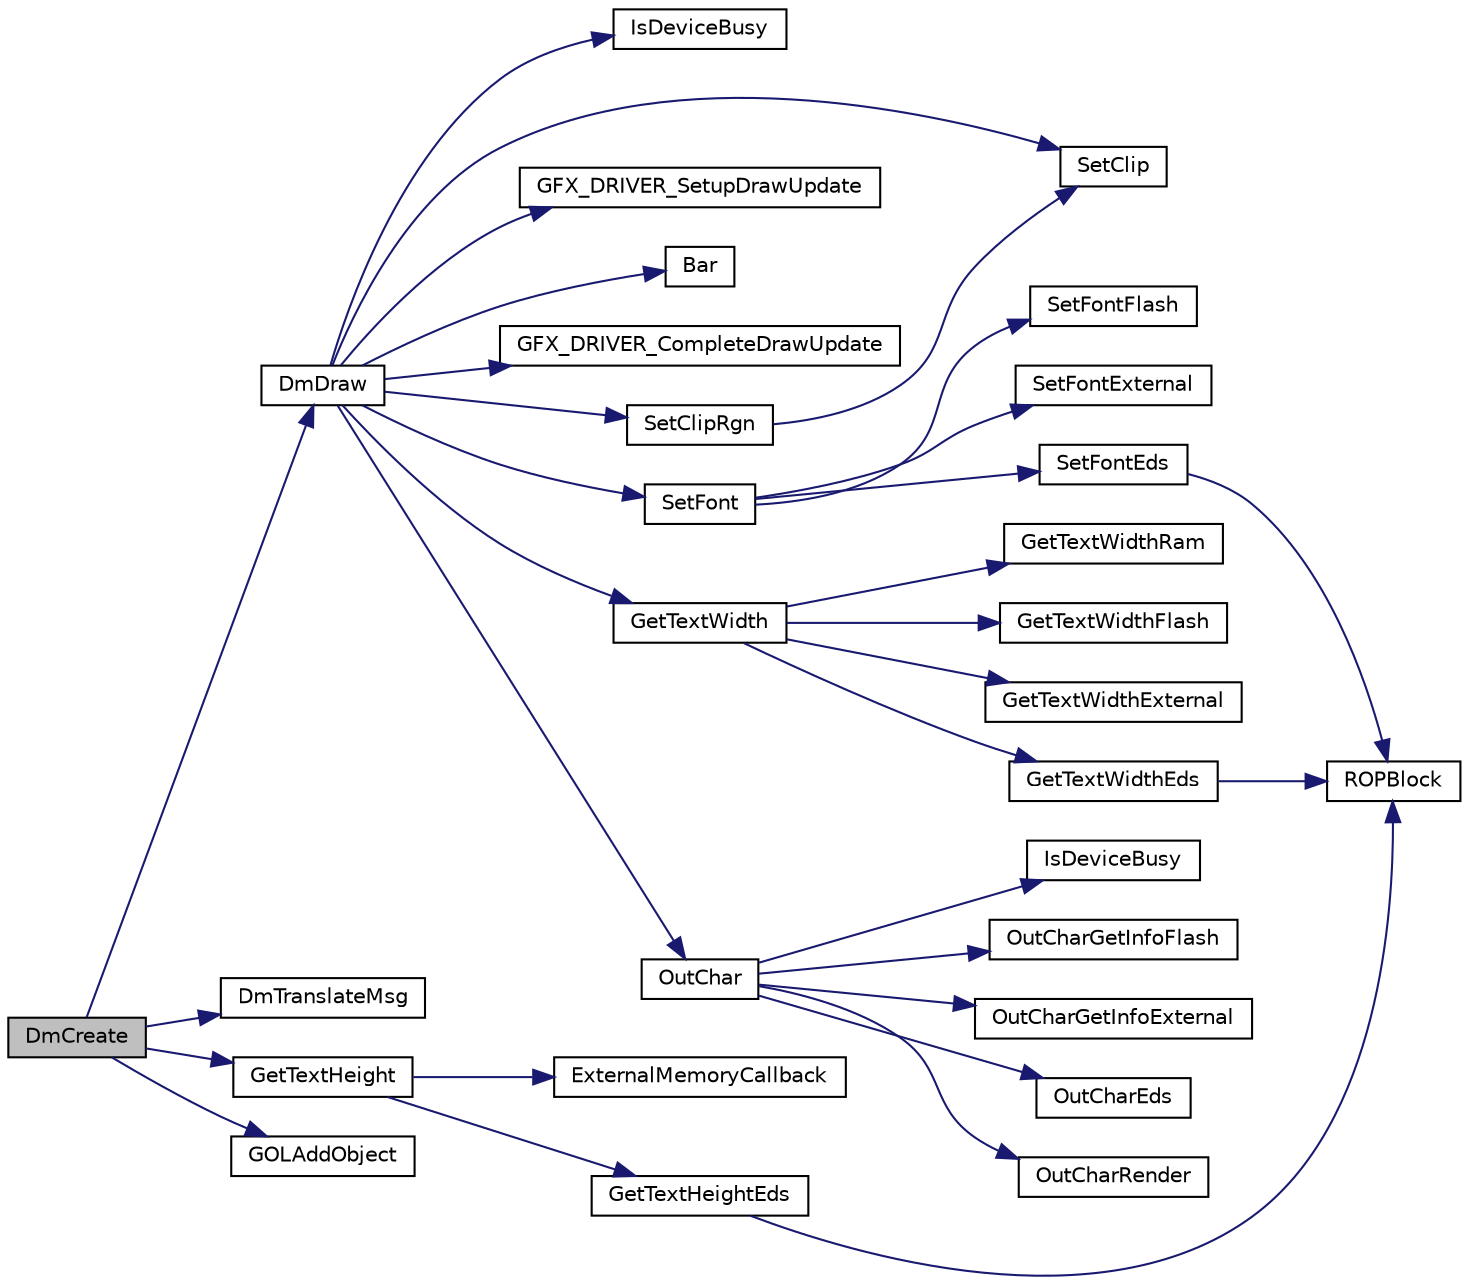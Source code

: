 digraph "DmCreate"
{
  edge [fontname="Helvetica",fontsize="10",labelfontname="Helvetica",labelfontsize="10"];
  node [fontname="Helvetica",fontsize="10",shape=record];
  rankdir="LR";
  Node1 [label="DmCreate",height=0.2,width=0.4,color="black", fillcolor="grey75", style="filled", fontcolor="black"];
  Node1 -> Node2 [color="midnightblue",fontsize="10",style="solid",fontname="Helvetica"];
  Node2 [label="DmDraw",height=0.2,width=0.4,color="black", fillcolor="white", style="filled",URL="$_digital_meter_8c.html#a2270225980edf29eb09aa3215e445c95"];
  Node2 -> Node3 [color="midnightblue",fontsize="10",style="solid",fontname="Helvetica"];
  Node3 [label="IsDeviceBusy",height=0.2,width=0.4,color="black", fillcolor="white", style="filled",URL="$drv_t_f_t001_8c.html#a0ff44afc8539dc2bfe7acc1fce987b5a"];
  Node2 -> Node4 [color="midnightblue",fontsize="10",style="solid",fontname="Helvetica"];
  Node4 [label="SetClip",height=0.2,width=0.4,color="black", fillcolor="white", style="filled",URL="$mchp_gfx_drv_8c.html#a0deff569455e2b978876f72085a6f467"];
  Node2 -> Node5 [color="midnightblue",fontsize="10",style="solid",fontname="Helvetica"];
  Node5 [label="GFX_DRIVER_SetupDrawUpdate",height=0.2,width=0.4,color="black", fillcolor="white", style="filled",URL="$_display_driver_8h.html#a5aedb9585841927714ec988d95b21971"];
  Node2 -> Node6 [color="midnightblue",fontsize="10",style="solid",fontname="Helvetica"];
  Node6 [label="Bar",height=0.2,width=0.4,color="black", fillcolor="white", style="filled",URL="$drv_t_f_t001_8c.html#a1127c70a0c39d3340abc25a4bd159c90"];
  Node2 -> Node7 [color="midnightblue",fontsize="10",style="solid",fontname="Helvetica"];
  Node7 [label="GFX_DRIVER_CompleteDrawUpdate",height=0.2,width=0.4,color="black", fillcolor="white", style="filled",URL="$_display_driver_8h.html#a561b13096a6795a7ae72408135f1f64a"];
  Node2 -> Node8 [color="midnightblue",fontsize="10",style="solid",fontname="Helvetica"];
  Node8 [label="SetClipRgn",height=0.2,width=0.4,color="black", fillcolor="white", style="filled",URL="$mchp_gfx_drv_8c.html#acaeb6c748e0548309c45660d7f0d5402"];
  Node8 -> Node4 [color="midnightblue",fontsize="10",style="solid",fontname="Helvetica"];
  Node2 -> Node9 [color="midnightblue",fontsize="10",style="solid",fontname="Helvetica"];
  Node9 [label="SetFont",height=0.2,width=0.4,color="black", fillcolor="white", style="filled",URL="$mchp_gfx_drv_8c.html#ac7545477aa730cd4411bf167e36be4d2"];
  Node9 -> Node10 [color="midnightblue",fontsize="10",style="solid",fontname="Helvetica"];
  Node10 [label="SetFontFlash",height=0.2,width=0.4,color="black", fillcolor="white", style="filled",URL="$_primitive_8h.html#a4230e4793e9071c57632635b13730196"];
  Node9 -> Node11 [color="midnightblue",fontsize="10",style="solid",fontname="Helvetica"];
  Node11 [label="SetFontExternal",height=0.2,width=0.4,color="black", fillcolor="white", style="filled",URL="$_primitive_8h.html#a52baa956ba4ac180550899f24a1e6fd2"];
  Node9 -> Node12 [color="midnightblue",fontsize="10",style="solid",fontname="Helvetica"];
  Node12 [label="SetFontEds",height=0.2,width=0.4,color="black", fillcolor="white", style="filled",URL="$mchp_gfx_drv_8c.html#adc6b3b26e646f3f49df4d4e48ee9801d"];
  Node12 -> Node13 [color="midnightblue",fontsize="10",style="solid",fontname="Helvetica"];
  Node13 [label="ROPBlock",height=0.2,width=0.4,color="black", fillcolor="white", style="filled",URL="$mchp_gfx_drv_8c.html#a0c6cf4c2bc9ef68c22b09f6ced12e887"];
  Node2 -> Node14 [color="midnightblue",fontsize="10",style="solid",fontname="Helvetica"];
  Node14 [label="GetTextWidth",height=0.2,width=0.4,color="black", fillcolor="white", style="filled",URL="$mchp_gfx_drv_8c.html#ada00f826fccf0d6eae990dfb2f76d3ca"];
  Node14 -> Node15 [color="midnightblue",fontsize="10",style="solid",fontname="Helvetica"];
  Node15 [label="GetTextWidthRam",height=0.2,width=0.4,color="black", fillcolor="white", style="filled",URL="$_primitive_8h.html#a62f1600b367ae296cdc25a65bc2ca0e4"];
  Node14 -> Node16 [color="midnightblue",fontsize="10",style="solid",fontname="Helvetica"];
  Node16 [label="GetTextWidthFlash",height=0.2,width=0.4,color="black", fillcolor="white", style="filled",URL="$_primitive_8h.html#a526e56458bffcda0278c6c6451292c5f"];
  Node14 -> Node17 [color="midnightblue",fontsize="10",style="solid",fontname="Helvetica"];
  Node17 [label="GetTextWidthExternal",height=0.2,width=0.4,color="black", fillcolor="white", style="filled",URL="$_primitive_8h.html#a63c9e43a06f0d8224419aec2f4befe3d"];
  Node14 -> Node18 [color="midnightblue",fontsize="10",style="solid",fontname="Helvetica"];
  Node18 [label="GetTextWidthEds",height=0.2,width=0.4,color="black", fillcolor="white", style="filled",URL="$mchp_gfx_drv_8c.html#aeb33147703305bd0c6a6e2b9cfd3aaad"];
  Node18 -> Node13 [color="midnightblue",fontsize="10",style="solid",fontname="Helvetica"];
  Node2 -> Node19 [color="midnightblue",fontsize="10",style="solid",fontname="Helvetica"];
  Node19 [label="OutChar",height=0.2,width=0.4,color="black", fillcolor="white", style="filled",URL="$mchp_gfx_drv_8c.html#a5adbf0eac23d2ee972890e1e45b0c42a"];
  Node19 -> Node20 [color="midnightblue",fontsize="10",style="solid",fontname="Helvetica"];
  Node20 [label="IsDeviceBusy",height=0.2,width=0.4,color="black", fillcolor="white", style="filled",URL="$mchp_gfx_drv_8c.html#a0ff44afc8539dc2bfe7acc1fce987b5a"];
  Node19 -> Node21 [color="midnightblue",fontsize="10",style="solid",fontname="Helvetica"];
  Node21 [label="OutCharGetInfoFlash",height=0.2,width=0.4,color="black", fillcolor="white", style="filled",URL="$_primitive_8h.html#ac1b01bb17399629db216f4f8807e50f0"];
  Node19 -> Node22 [color="midnightblue",fontsize="10",style="solid",fontname="Helvetica"];
  Node22 [label="OutCharGetInfoExternal",height=0.2,width=0.4,color="black", fillcolor="white", style="filled",URL="$_primitive_8h.html#a4938db1aa7d4d19e44522eaeb3c427cc"];
  Node19 -> Node23 [color="midnightblue",fontsize="10",style="solid",fontname="Helvetica"];
  Node23 [label="OutCharEds",height=0.2,width=0.4,color="black", fillcolor="white", style="filled",URL="$mchp_gfx_drv_8c.html#a7a01dec3b6f2add7c3f53a132f642773"];
  Node19 -> Node24 [color="midnightblue",fontsize="10",style="solid",fontname="Helvetica"];
  Node24 [label="OutCharRender",height=0.2,width=0.4,color="black", fillcolor="white", style="filled",URL="$_primitive_8h.html#aed6209effa7d9911985f763f6f86e021"];
  Node1 -> Node25 [color="midnightblue",fontsize="10",style="solid",fontname="Helvetica"];
  Node25 [label="DmTranslateMsg",height=0.2,width=0.4,color="black", fillcolor="white", style="filled",URL="$_digital_meter_8c.html#a41532bb7778cd0e6fbaf396dda7fa013"];
  Node1 -> Node26 [color="midnightblue",fontsize="10",style="solid",fontname="Helvetica"];
  Node26 [label="GetTextHeight",height=0.2,width=0.4,color="black", fillcolor="white", style="filled",URL="$mchp_gfx_drv_8c.html#aa326de021b2580764f2260a7c446c9f8"];
  Node26 -> Node27 [color="midnightblue",fontsize="10",style="solid",fontname="Helvetica"];
  Node27 [label="ExternalMemoryCallback",height=0.2,width=0.4,color="black", fillcolor="white", style="filled",URL="$_primitive_8h.html#ae99cb247f7820909774ce7f4d345fc55"];
  Node26 -> Node28 [color="midnightblue",fontsize="10",style="solid",fontname="Helvetica"];
  Node28 [label="GetTextHeightEds",height=0.2,width=0.4,color="black", fillcolor="white", style="filled",URL="$mchp_gfx_drv_8c.html#a6e223656c7d8e1bd5dade22d0b56de82"];
  Node28 -> Node13 [color="midnightblue",fontsize="10",style="solid",fontname="Helvetica"];
  Node1 -> Node29 [color="midnightblue",fontsize="10",style="solid",fontname="Helvetica"];
  Node29 [label="GOLAddObject",height=0.2,width=0.4,color="black", fillcolor="white", style="filled",URL="$_g_o_l_8c.html#a94aae51b11bd0c190e5a4abed26658f7"];
}
